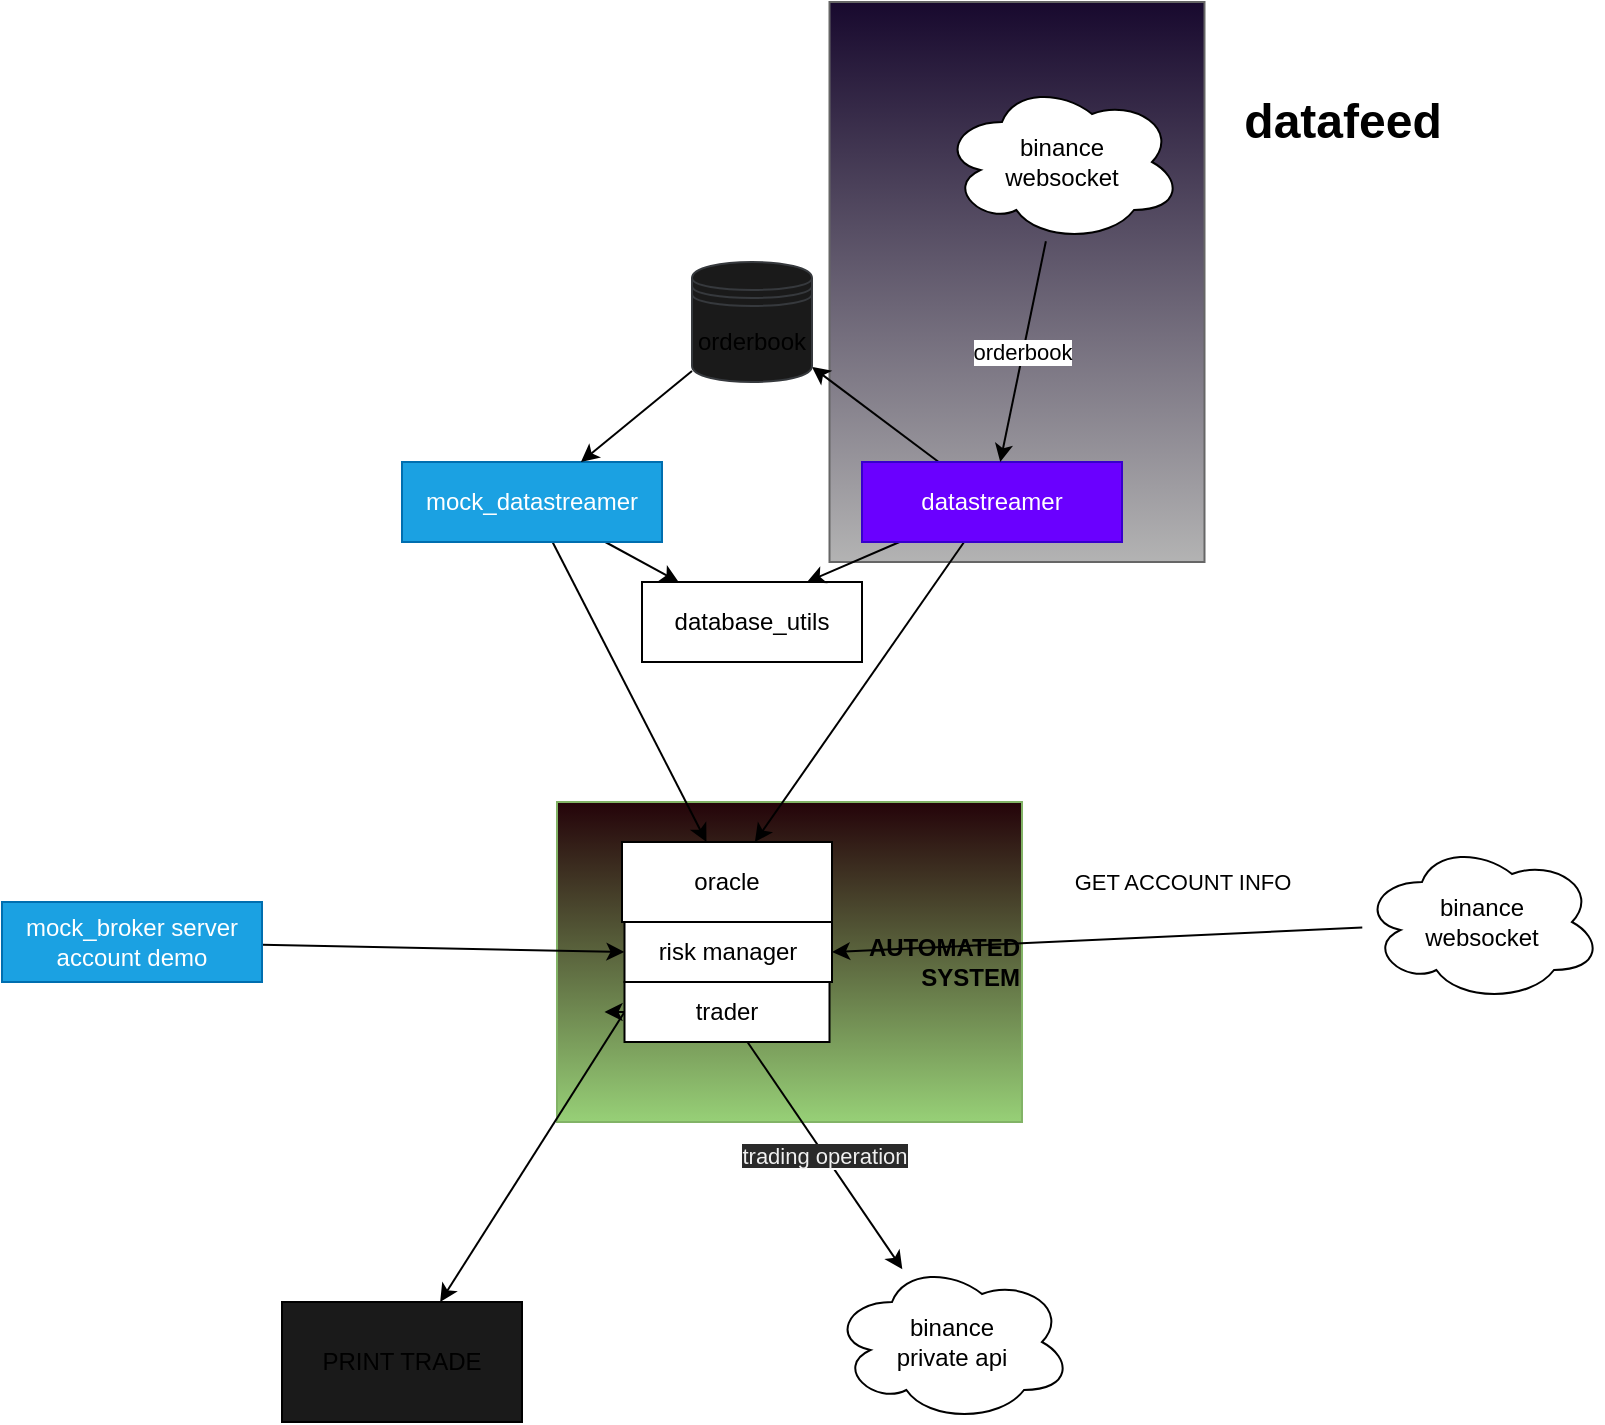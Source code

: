 <mxfile>
    <diagram id="Dv9m9WzsZlhLsymEuqqt" name="Page-1">
        <mxGraphModel dx="1240" dy="648" grid="1" gridSize="10" guides="1" tooltips="1" connect="1" arrows="1" fold="1" page="1" pageScale="1" pageWidth="850" pageHeight="1100" math="0" shadow="0">
            <root>
                <mxCell id="0"/>
                <mxCell id="1" parent="0"/>
                <mxCell id="38" value="" style="rounded=0;whiteSpace=wrap;html=1;fillColor=#18092E;gradientColor=#b3b3b3;strokeColor=#666666;" vertex="1" parent="1">
                    <mxGeometry x="453.75" y="90" width="187.5" height="280" as="geometry"/>
                </mxCell>
                <mxCell id="37" value="&lt;b&gt;AUTOMATED &lt;br&gt;SYSTEM&lt;/b&gt;" style="rounded=0;whiteSpace=wrap;html=1;align=right;fillColor=#240309;gradientColor=#97d077;strokeColor=#82b366;" vertex="1" parent="1">
                    <mxGeometry x="317.5" y="490" width="232.5" height="160" as="geometry"/>
                </mxCell>
                <mxCell id="2" value="database_utils" style="rounded=0;whiteSpace=wrap;html=1;" parent="1" vertex="1">
                    <mxGeometry x="360" y="380" width="110" height="40" as="geometry"/>
                </mxCell>
                <mxCell id="8" value="" style="edgeStyle=none;html=1;entryX=0.75;entryY=0;entryDx=0;entryDy=0;" parent="1" source="3" target="2" edge="1">
                    <mxGeometry relative="1" as="geometry">
                        <mxPoint x="540.0" y="460" as="targetPoint"/>
                    </mxGeometry>
                </mxCell>
                <mxCell id="12" value="" style="edgeStyle=none;html=1;" parent="1" source="3" target="9" edge="1">
                    <mxGeometry relative="1" as="geometry"/>
                </mxCell>
                <mxCell id="16" style="edgeStyle=none;html=1;" parent="1" source="3" target="14" edge="1">
                    <mxGeometry relative="1" as="geometry"/>
                </mxCell>
                <mxCell id="3" value="datastreamer" style="rounded=0;whiteSpace=wrap;html=1;fillColor=#6a00ff;fontColor=#ffffff;strokeColor=#3700CC;" parent="1" vertex="1">
                    <mxGeometry x="470" y="320" width="130" height="40" as="geometry"/>
                </mxCell>
                <mxCell id="6" value="" style="edgeStyle=none;html=1;" parent="1" source="4" target="2" edge="1">
                    <mxGeometry relative="1" as="geometry">
                        <mxPoint x="310" y="460" as="targetPoint"/>
                    </mxGeometry>
                </mxCell>
                <mxCell id="15" style="edgeStyle=none;html=1;" parent="1" source="4" target="14" edge="1">
                    <mxGeometry relative="1" as="geometry"/>
                </mxCell>
                <mxCell id="4" value="mock_datastreamer" style="rounded=0;whiteSpace=wrap;html=1;fillColor=#1ba1e2;fontColor=#ffffff;strokeColor=#006EAF;" parent="1" vertex="1">
                    <mxGeometry x="240" y="320" width="130" height="40" as="geometry"/>
                </mxCell>
                <mxCell id="13" style="edgeStyle=none;html=1;" parent="1" source="9" target="4" edge="1">
                    <mxGeometry relative="1" as="geometry"/>
                </mxCell>
                <mxCell id="9" value="orderbook" style="shape=datastore;whiteSpace=wrap;html=1;fillColor=#1A1A1A;strokeColor=#36393d;" parent="1" vertex="1">
                    <mxGeometry x="385" y="220" width="60" height="60" as="geometry"/>
                </mxCell>
                <mxCell id="11" value="orderbook" style="edgeStyle=none;html=1;" parent="1" source="10" target="3" edge="1">
                    <mxGeometry relative="1" as="geometry"/>
                </mxCell>
                <mxCell id="10" value="binance&lt;br&gt;websocket" style="ellipse;shape=cloud;whiteSpace=wrap;html=1;" parent="1" vertex="1">
                    <mxGeometry x="510" y="130" width="120" height="80" as="geometry"/>
                </mxCell>
                <mxCell id="14" value="oracle" style="rounded=0;whiteSpace=wrap;html=1;" parent="1" vertex="1">
                    <mxGeometry x="350" y="510" width="105" height="40" as="geometry"/>
                </mxCell>
                <mxCell id="17" value="risk manager" style="rounded=0;whiteSpace=wrap;html=1;" parent="1" vertex="1">
                    <mxGeometry x="351.25" y="550" width="103.75" height="30" as="geometry"/>
                </mxCell>
                <mxCell id="22" value="&lt;span style=&quot;color: rgb(240, 240, 240); font-family: helvetica; font-size: 11px; font-style: normal; font-weight: 400; letter-spacing: normal; text-align: center; text-indent: 0px; text-transform: none; word-spacing: 0px; background-color: rgb(42, 42, 42); display: inline; float: none;&quot;&gt;trading operation&lt;/span&gt;" style="edgeStyle=none;html=1;" parent="1" source="18" target="21" edge="1">
                    <mxGeometry relative="1" as="geometry">
                        <Array as="points"/>
                    </mxGeometry>
                </mxCell>
                <mxCell id="30" style="edgeStyle=none;html=1;exitX=0;exitY=0.5;exitDx=0;exitDy=0;" edge="1" parent="1" source="18">
                    <mxGeometry relative="1" as="geometry">
                        <mxPoint x="341.25" y="595" as="targetPoint"/>
                    </mxGeometry>
                </mxCell>
                <mxCell id="46" style="edgeStyle=none;html=1;exitX=0;exitY=0.5;exitDx=0;exitDy=0;" edge="1" parent="1" source="18" target="47">
                    <mxGeometry relative="1" as="geometry">
                        <mxPoint x="280" y="730" as="targetPoint"/>
                    </mxGeometry>
                </mxCell>
                <mxCell id="18" value="trader" style="rounded=0;whiteSpace=wrap;html=1;" parent="1" vertex="1">
                    <mxGeometry x="351.25" y="580" width="102.5" height="30" as="geometry"/>
                </mxCell>
                <mxCell id="21" value="binance&lt;br&gt;private api" style="ellipse;shape=cloud;whiteSpace=wrap;html=1;" parent="1" vertex="1">
                    <mxGeometry x="455" y="720" width="120" height="80" as="geometry"/>
                </mxCell>
                <mxCell id="43" value="GET ACCOUNT INFO" style="edgeStyle=none;html=1;entryX=1;entryY=0.5;entryDx=0;entryDy=0;" edge="1" parent="1" source="32" target="17">
                    <mxGeometry x="-0.33" y="-27" relative="1" as="geometry">
                        <mxPoint as="offset"/>
                    </mxGeometry>
                </mxCell>
                <mxCell id="32" value="binance&lt;br&gt;websocket" style="ellipse;shape=cloud;whiteSpace=wrap;html=1;" vertex="1" parent="1">
                    <mxGeometry x="720" y="510" width="120" height="80" as="geometry"/>
                </mxCell>
                <mxCell id="40" value="datafeed" style="text;strokeColor=none;fillColor=none;html=1;fontSize=24;fontStyle=1;verticalAlign=middle;align=center;" vertex="1" parent="1">
                    <mxGeometry x="660" y="130" width="100" height="40" as="geometry"/>
                </mxCell>
                <mxCell id="45" style="edgeStyle=none;html=1;entryX=0;entryY=0.5;entryDx=0;entryDy=0;" edge="1" parent="1" source="44" target="17">
                    <mxGeometry relative="1" as="geometry"/>
                </mxCell>
                <mxCell id="44" value="mock_broker server&lt;br&gt;account demo" style="rounded=0;whiteSpace=wrap;html=1;fillColor=#1ba1e2;fontColor=#ffffff;strokeColor=#006EAF;" vertex="1" parent="1">
                    <mxGeometry x="40" y="540" width="130" height="40" as="geometry"/>
                </mxCell>
                <mxCell id="47" value="PRINT TRADE" style="rounded=0;whiteSpace=wrap;html=1;fillColor=#1A1A1A;" vertex="1" parent="1">
                    <mxGeometry x="180" y="740" width="120" height="60" as="geometry"/>
                </mxCell>
            </root>
        </mxGraphModel>
    </diagram>
</mxfile>